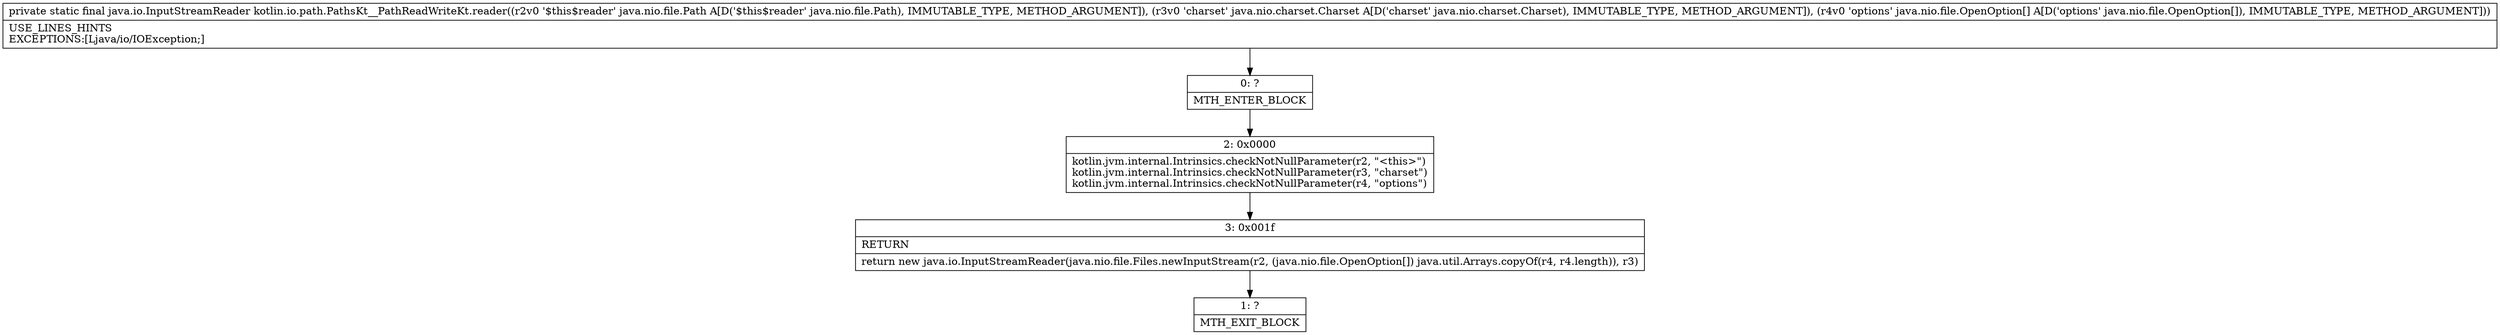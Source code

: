 digraph "CFG forkotlin.io.path.PathsKt__PathReadWriteKt.reader(Ljava\/nio\/file\/Path;Ljava\/nio\/charset\/Charset;[Ljava\/nio\/file\/OpenOption;)Ljava\/io\/InputStreamReader;" {
Node_0 [shape=record,label="{0\:\ ?|MTH_ENTER_BLOCK\l}"];
Node_2 [shape=record,label="{2\:\ 0x0000|kotlin.jvm.internal.Intrinsics.checkNotNullParameter(r2, \"\<this\>\")\lkotlin.jvm.internal.Intrinsics.checkNotNullParameter(r3, \"charset\")\lkotlin.jvm.internal.Intrinsics.checkNotNullParameter(r4, \"options\")\l}"];
Node_3 [shape=record,label="{3\:\ 0x001f|RETURN\l|return new java.io.InputStreamReader(java.nio.file.Files.newInputStream(r2, (java.nio.file.OpenOption[]) java.util.Arrays.copyOf(r4, r4.length)), r3)\l}"];
Node_1 [shape=record,label="{1\:\ ?|MTH_EXIT_BLOCK\l}"];
MethodNode[shape=record,label="{private static final java.io.InputStreamReader kotlin.io.path.PathsKt__PathReadWriteKt.reader((r2v0 '$this$reader' java.nio.file.Path A[D('$this$reader' java.nio.file.Path), IMMUTABLE_TYPE, METHOD_ARGUMENT]), (r3v0 'charset' java.nio.charset.Charset A[D('charset' java.nio.charset.Charset), IMMUTABLE_TYPE, METHOD_ARGUMENT]), (r4v0 'options' java.nio.file.OpenOption[] A[D('options' java.nio.file.OpenOption[]), IMMUTABLE_TYPE, METHOD_ARGUMENT]))  | USE_LINES_HINTS\lEXCEPTIONS:[Ljava\/io\/IOException;]\l}"];
MethodNode -> Node_0;Node_0 -> Node_2;
Node_2 -> Node_3;
Node_3 -> Node_1;
}


